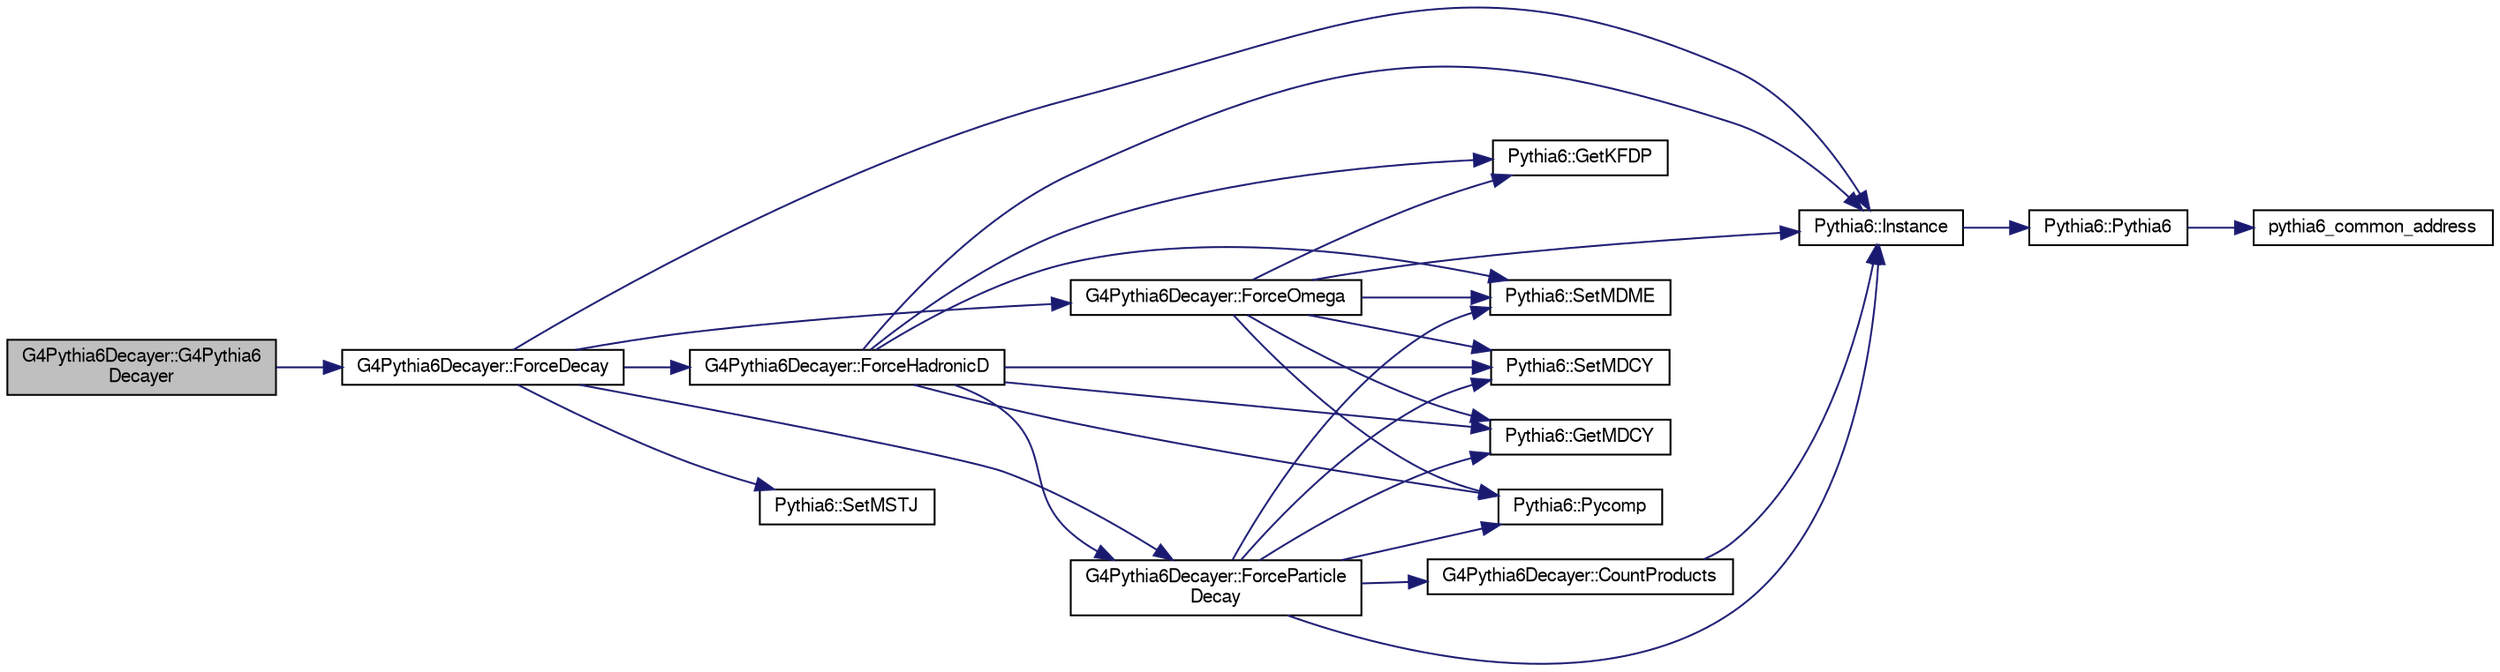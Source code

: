 digraph "G4Pythia6Decayer::G4Pythia6Decayer"
{
  bgcolor="transparent";
  edge [fontname="FreeSans",fontsize="10",labelfontname="FreeSans",labelfontsize="10"];
  node [fontname="FreeSans",fontsize="10",shape=record];
  rankdir="LR";
  Node1 [label="G4Pythia6Decayer::G4Pythia6\lDecayer",height=0.2,width=0.4,color="black", fillcolor="grey75", style="filled" fontcolor="black"];
  Node1 -> Node2 [color="midnightblue",fontsize="10",style="solid",fontname="FreeSans"];
  Node2 [label="G4Pythia6Decayer::ForceDecay",height=0.2,width=0.4,color="black",URL="$d8/d46/classG4Pythia6Decayer.html#a275808d1bb8f7f3573a88607eb1797a9"];
  Node2 -> Node3 [color="midnightblue",fontsize="10",style="solid",fontname="FreeSans"];
  Node3 [label="Pythia6::Instance",height=0.2,width=0.4,color="black",URL="$d8/d25/classPythia6.html#a2d69c1109df9b9a45134c793c312c223"];
  Node3 -> Node4 [color="midnightblue",fontsize="10",style="solid",fontname="FreeSans"];
  Node4 [label="Pythia6::Pythia6",height=0.2,width=0.4,color="black",URL="$d8/d25/classPythia6.html#a7907092070bb53cee29bb34c9d7f2b0a"];
  Node4 -> Node5 [color="midnightblue",fontsize="10",style="solid",fontname="FreeSans"];
  Node5 [label="pythia6_common_address",height=0.2,width=0.4,color="black",URL="$d8/de1/Pythia6_8cc.html#a77d0b9d64ec0087e94c426a01cf59645"];
  Node2 -> Node6 [color="midnightblue",fontsize="10",style="solid",fontname="FreeSans"];
  Node6 [label="Pythia6::SetMSTJ",height=0.2,width=0.4,color="black",URL="$d8/d25/classPythia6.html#a978742e560ffcd1be5745cc4ea67525a"];
  Node2 -> Node7 [color="midnightblue",fontsize="10",style="solid",fontname="FreeSans"];
  Node7 [label="G4Pythia6Decayer::ForceParticle\lDecay",height=0.2,width=0.4,color="black",URL="$d8/d46/classG4Pythia6Decayer.html#a811d49ed4865ad3b9001c7770104d08b"];
  Node7 -> Node3 [color="midnightblue",fontsize="10",style="solid",fontname="FreeSans"];
  Node7 -> Node8 [color="midnightblue",fontsize="10",style="solid",fontname="FreeSans"];
  Node8 [label="Pythia6::Pycomp",height=0.2,width=0.4,color="black",URL="$d8/d25/classPythia6.html#a8de9bc23893ff2dea3bc59bc2b50f973"];
  Node7 -> Node9 [color="midnightblue",fontsize="10",style="solid",fontname="FreeSans"];
  Node9 [label="Pythia6::SetMDCY",height=0.2,width=0.4,color="black",URL="$d8/d25/classPythia6.html#a1c309e0807535318aaecfae4985889e4"];
  Node7 -> Node10 [color="midnightblue",fontsize="10",style="solid",fontname="FreeSans"];
  Node10 [label="Pythia6::GetMDCY",height=0.2,width=0.4,color="black",URL="$d8/d25/classPythia6.html#a3ad80d4c2d9891bc2a82d717c2a76e26"];
  Node7 -> Node11 [color="midnightblue",fontsize="10",style="solid",fontname="FreeSans"];
  Node11 [label="G4Pythia6Decayer::CountProducts",height=0.2,width=0.4,color="black",URL="$d8/d46/classG4Pythia6Decayer.html#ac8715f299f7b17c024f0e18f49fd8dd3"];
  Node11 -> Node3 [color="midnightblue",fontsize="10",style="solid",fontname="FreeSans"];
  Node7 -> Node12 [color="midnightblue",fontsize="10",style="solid",fontname="FreeSans"];
  Node12 [label="Pythia6::SetMDME",height=0.2,width=0.4,color="black",URL="$d8/d25/classPythia6.html#abe9b1ada9bf1bd85428366f88b434321"];
  Node2 -> Node13 [color="midnightblue",fontsize="10",style="solid",fontname="FreeSans"];
  Node13 [label="G4Pythia6Decayer::ForceHadronicD",height=0.2,width=0.4,color="black",URL="$d8/d46/classG4Pythia6Decayer.html#a6f1f6c3050d58e4ff10422cf99dced0b"];
  Node13 -> Node7 [color="midnightblue",fontsize="10",style="solid",fontname="FreeSans"];
  Node13 -> Node3 [color="midnightblue",fontsize="10",style="solid",fontname="FreeSans"];
  Node13 -> Node8 [color="midnightblue",fontsize="10",style="solid",fontname="FreeSans"];
  Node13 -> Node9 [color="midnightblue",fontsize="10",style="solid",fontname="FreeSans"];
  Node13 -> Node10 [color="midnightblue",fontsize="10",style="solid",fontname="FreeSans"];
  Node13 -> Node14 [color="midnightblue",fontsize="10",style="solid",fontname="FreeSans"];
  Node14 [label="Pythia6::GetKFDP",height=0.2,width=0.4,color="black",URL="$d8/d25/classPythia6.html#a1bdc0d72709ccb972bcfee24020170d1"];
  Node13 -> Node12 [color="midnightblue",fontsize="10",style="solid",fontname="FreeSans"];
  Node2 -> Node15 [color="midnightblue",fontsize="10",style="solid",fontname="FreeSans"];
  Node15 [label="G4Pythia6Decayer::ForceOmega",height=0.2,width=0.4,color="black",URL="$d8/d46/classG4Pythia6Decayer.html#aaf4e00bbb581e2a9ccf2771f163a77b9"];
  Node15 -> Node3 [color="midnightblue",fontsize="10",style="solid",fontname="FreeSans"];
  Node15 -> Node8 [color="midnightblue",fontsize="10",style="solid",fontname="FreeSans"];
  Node15 -> Node9 [color="midnightblue",fontsize="10",style="solid",fontname="FreeSans"];
  Node15 -> Node10 [color="midnightblue",fontsize="10",style="solid",fontname="FreeSans"];
  Node15 -> Node14 [color="midnightblue",fontsize="10",style="solid",fontname="FreeSans"];
  Node15 -> Node12 [color="midnightblue",fontsize="10",style="solid",fontname="FreeSans"];
}
